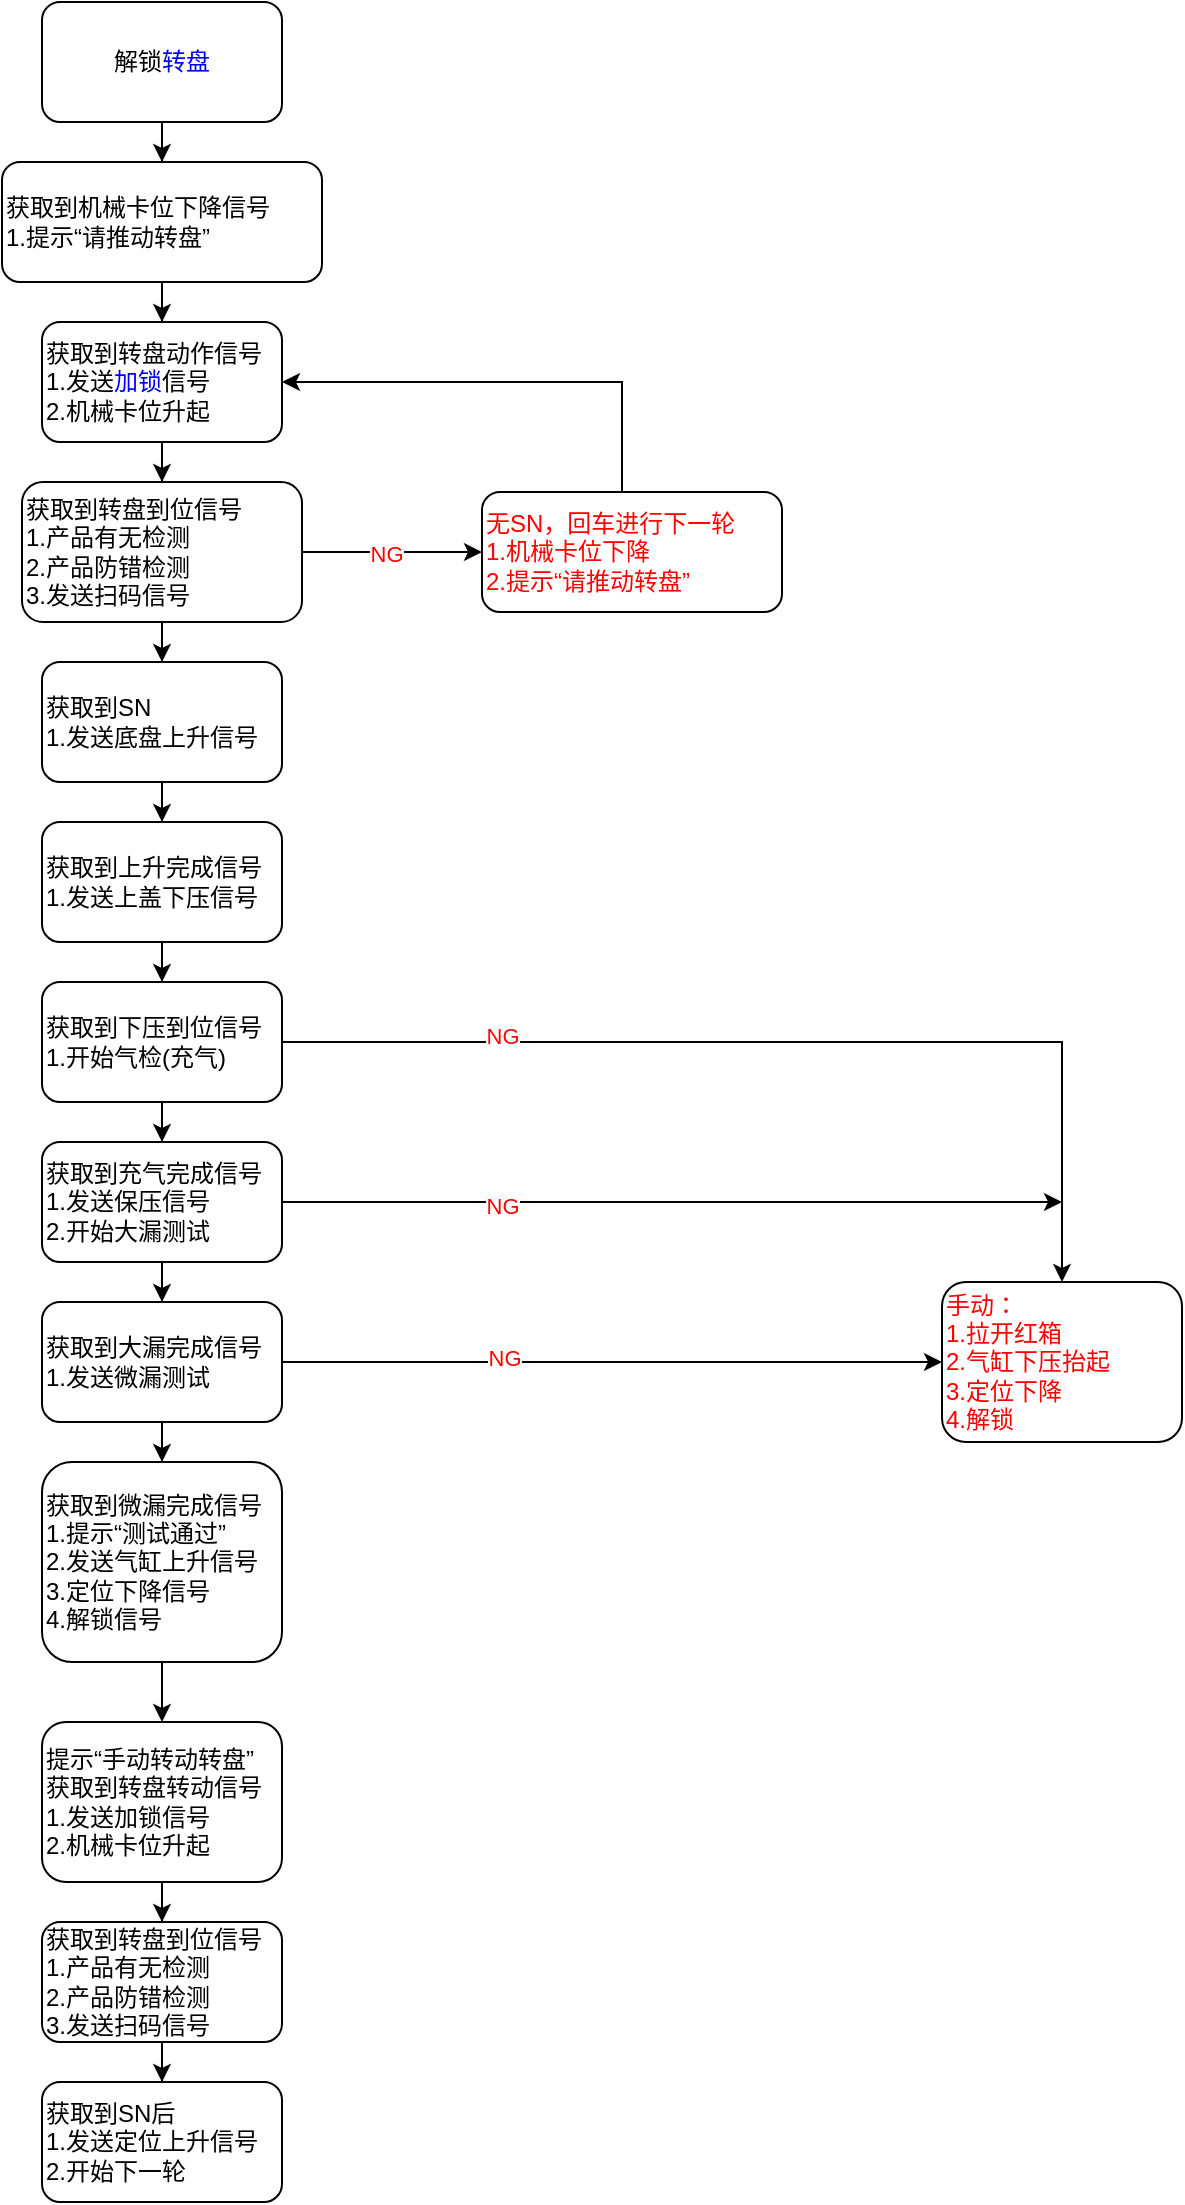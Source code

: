 <mxfile version="22.1.2" type="device" pages="3">
  <diagram name="气密性检测功能分析" id="zbNENaRYxdtRhJWrooMu">
    <mxGraphModel dx="1434" dy="844" grid="1" gridSize="10" guides="1" tooltips="1" connect="1" arrows="1" fold="1" page="1" pageScale="1" pageWidth="4681" pageHeight="3300" math="0" shadow="0">
      <root>
        <mxCell id="0" />
        <mxCell id="1" parent="0" />
        <mxCell id="0yhc_yyP61baPUvZY_Cl-4" value="" style="edgeStyle=orthogonalEdgeStyle;rounded=0;orthogonalLoop=1;jettySize=auto;html=1;" parent="1" source="0yhc_yyP61baPUvZY_Cl-2" target="0yhc_yyP61baPUvZY_Cl-3" edge="1">
          <mxGeometry relative="1" as="geometry" />
        </mxCell>
        <mxCell id="0yhc_yyP61baPUvZY_Cl-2" value="解锁&lt;font color=&quot;#0000ff&quot;&gt;转盘&lt;/font&gt;" style="rounded=1;whiteSpace=wrap;html=1;" parent="1" vertex="1">
          <mxGeometry x="450" y="150" width="120" height="60" as="geometry" />
        </mxCell>
        <mxCell id="0yhc_yyP61baPUvZY_Cl-6" value="" style="edgeStyle=orthogonalEdgeStyle;rounded=0;orthogonalLoop=1;jettySize=auto;html=1;" parent="1" source="0yhc_yyP61baPUvZY_Cl-3" target="0yhc_yyP61baPUvZY_Cl-5" edge="1">
          <mxGeometry relative="1" as="geometry" />
        </mxCell>
        <mxCell id="0yhc_yyP61baPUvZY_Cl-3" value="获取到机械卡位下降信号&lt;br&gt;1.提示“请推动转盘”" style="whiteSpace=wrap;html=1;rounded=1;align=left;" parent="1" vertex="1">
          <mxGeometry x="430" y="230" width="160" height="60" as="geometry" />
        </mxCell>
        <mxCell id="0yhc_yyP61baPUvZY_Cl-8" value="" style="edgeStyle=orthogonalEdgeStyle;rounded=0;orthogonalLoop=1;jettySize=auto;html=1;" parent="1" source="0yhc_yyP61baPUvZY_Cl-5" target="0yhc_yyP61baPUvZY_Cl-7" edge="1">
          <mxGeometry relative="1" as="geometry" />
        </mxCell>
        <mxCell id="0yhc_yyP61baPUvZY_Cl-5" value="获取到转盘动作信号&lt;br&gt;1.发送&lt;font color=&quot;#0000ff&quot;&gt;加锁&lt;/font&gt;信号&lt;br&gt;2.机械卡位升起" style="whiteSpace=wrap;html=1;rounded=1;align=left;" parent="1" vertex="1">
          <mxGeometry x="450" y="310" width="120" height="60" as="geometry" />
        </mxCell>
        <mxCell id="0yhc_yyP61baPUvZY_Cl-10" value="" style="edgeStyle=orthogonalEdgeStyle;rounded=0;orthogonalLoop=1;jettySize=auto;html=1;" parent="1" source="0yhc_yyP61baPUvZY_Cl-7" target="0yhc_yyP61baPUvZY_Cl-9" edge="1">
          <mxGeometry relative="1" as="geometry" />
        </mxCell>
        <mxCell id="0yhc_yyP61baPUvZY_Cl-7" value="获取到转盘到位信号&lt;br style=&quot;border-color: var(--border-color);&quot;&gt;1.产品有无检测&lt;br style=&quot;border-color: var(--border-color);&quot;&gt;2.产品防错检测&lt;br style=&quot;border-color: var(--border-color);&quot;&gt;3.发送扫码信号" style="whiteSpace=wrap;html=1;align=left;rounded=1;" parent="1" vertex="1">
          <mxGeometry x="440" y="390" width="140" height="70" as="geometry" />
        </mxCell>
        <mxCell id="0yhc_yyP61baPUvZY_Cl-12" value="" style="edgeStyle=orthogonalEdgeStyle;rounded=0;orthogonalLoop=1;jettySize=auto;html=1;" parent="1" source="0yhc_yyP61baPUvZY_Cl-7" target="0yhc_yyP61baPUvZY_Cl-11" edge="1">
          <mxGeometry relative="1" as="geometry" />
        </mxCell>
        <mxCell id="0yhc_yyP61baPUvZY_Cl-40" value="&lt;font color=&quot;#ff0000&quot;&gt;NG&lt;/font&gt;" style="edgeLabel;html=1;align=center;verticalAlign=middle;resizable=0;points=[];" parent="0yhc_yyP61baPUvZY_Cl-12" vertex="1" connectable="0">
          <mxGeometry x="-0.071" y="-1" relative="1" as="geometry">
            <mxPoint as="offset" />
          </mxGeometry>
        </mxCell>
        <mxCell id="0yhc_yyP61baPUvZY_Cl-16" value="" style="edgeStyle=orthogonalEdgeStyle;rounded=0;orthogonalLoop=1;jettySize=auto;html=1;" parent="1" source="0yhc_yyP61baPUvZY_Cl-9" target="0yhc_yyP61baPUvZY_Cl-15" edge="1">
          <mxGeometry relative="1" as="geometry" />
        </mxCell>
        <mxCell id="0yhc_yyP61baPUvZY_Cl-9" value="获取到SN&lt;br&gt;1.发送底盘上升信号" style="whiteSpace=wrap;html=1;align=left;rounded=1;" parent="1" vertex="1">
          <mxGeometry x="450" y="480" width="120" height="60" as="geometry" />
        </mxCell>
        <mxCell id="0yhc_yyP61baPUvZY_Cl-14" value="" style="edgeStyle=orthogonalEdgeStyle;rounded=0;orthogonalLoop=1;jettySize=auto;html=1;entryX=1;entryY=0.5;entryDx=0;entryDy=0;" parent="1" source="0yhc_yyP61baPUvZY_Cl-11" target="0yhc_yyP61baPUvZY_Cl-5" edge="1">
          <mxGeometry relative="1" as="geometry">
            <mxPoint x="710" y="535" as="targetPoint" />
            <Array as="points">
              <mxPoint x="740" y="340" />
            </Array>
          </mxGeometry>
        </mxCell>
        <mxCell id="0yhc_yyP61baPUvZY_Cl-11" value="&lt;font color=&quot;#ff0000&quot;&gt;无SN，回车进行下一轮&lt;br&gt;1.机械卡位下降&lt;br&gt;2.提示“请推动转盘”&lt;/font&gt;" style="whiteSpace=wrap;html=1;align=left;rounded=1;" parent="1" vertex="1">
          <mxGeometry x="670" y="395" width="150" height="60" as="geometry" />
        </mxCell>
        <mxCell id="0yhc_yyP61baPUvZY_Cl-18" value="" style="edgeStyle=orthogonalEdgeStyle;rounded=0;orthogonalLoop=1;jettySize=auto;html=1;" parent="1" source="0yhc_yyP61baPUvZY_Cl-15" target="0yhc_yyP61baPUvZY_Cl-17" edge="1">
          <mxGeometry relative="1" as="geometry" />
        </mxCell>
        <mxCell id="0yhc_yyP61baPUvZY_Cl-15" value="获取到上升完成信号&lt;br&gt;1.发送上盖下压信号" style="whiteSpace=wrap;html=1;align=left;rounded=1;" parent="1" vertex="1">
          <mxGeometry x="450" y="560" width="120" height="60" as="geometry" />
        </mxCell>
        <mxCell id="0yhc_yyP61baPUvZY_Cl-20" value="" style="edgeStyle=orthogonalEdgeStyle;rounded=0;orthogonalLoop=1;jettySize=auto;html=1;" parent="1" source="0yhc_yyP61baPUvZY_Cl-17" target="0yhc_yyP61baPUvZY_Cl-19" edge="1">
          <mxGeometry relative="1" as="geometry" />
        </mxCell>
        <mxCell id="0yhc_yyP61baPUvZY_Cl-32" value="" style="edgeStyle=orthogonalEdgeStyle;rounded=0;orthogonalLoop=1;jettySize=auto;html=1;" parent="1" source="0yhc_yyP61baPUvZY_Cl-17" target="0yhc_yyP61baPUvZY_Cl-31" edge="1">
          <mxGeometry relative="1" as="geometry" />
        </mxCell>
        <mxCell id="0yhc_yyP61baPUvZY_Cl-35" value="&lt;font color=&quot;#f50a0a&quot;&gt;NG&lt;/font&gt;" style="edgeLabel;html=1;align=center;verticalAlign=middle;resizable=0;points=[];" parent="0yhc_yyP61baPUvZY_Cl-32" vertex="1" connectable="0">
          <mxGeometry x="-0.467" y="3" relative="1" as="geometry">
            <mxPoint x="-26" as="offset" />
          </mxGeometry>
        </mxCell>
        <mxCell id="0yhc_yyP61baPUvZY_Cl-17" value="获取到下压到位信号&lt;br&gt;1.开始气检(充气)" style="whiteSpace=wrap;html=1;align=left;rounded=1;" parent="1" vertex="1">
          <mxGeometry x="450" y="640" width="120" height="60" as="geometry" />
        </mxCell>
        <mxCell id="0yhc_yyP61baPUvZY_Cl-22" value="" style="edgeStyle=orthogonalEdgeStyle;rounded=0;orthogonalLoop=1;jettySize=auto;html=1;" parent="1" source="0yhc_yyP61baPUvZY_Cl-19" target="0yhc_yyP61baPUvZY_Cl-21" edge="1">
          <mxGeometry relative="1" as="geometry" />
        </mxCell>
        <mxCell id="0yhc_yyP61baPUvZY_Cl-33" style="edgeStyle=orthogonalEdgeStyle;rounded=0;orthogonalLoop=1;jettySize=auto;html=1;exitX=1;exitY=0.5;exitDx=0;exitDy=0;" parent="1" source="0yhc_yyP61baPUvZY_Cl-19" edge="1">
          <mxGeometry relative="1" as="geometry">
            <mxPoint x="960" y="750" as="targetPoint" />
          </mxGeometry>
        </mxCell>
        <mxCell id="0yhc_yyP61baPUvZY_Cl-36" value="&lt;font color=&quot;#ff0000&quot;&gt;NG&lt;/font&gt;" style="edgeLabel;html=1;align=center;verticalAlign=middle;resizable=0;points=[];" parent="0yhc_yyP61baPUvZY_Cl-33" vertex="1" connectable="0">
          <mxGeometry x="-0.439" y="-2" relative="1" as="geometry">
            <mxPoint as="offset" />
          </mxGeometry>
        </mxCell>
        <mxCell id="0yhc_yyP61baPUvZY_Cl-19" value="获取到充气完成信号&lt;br&gt;1.发送保压信号&lt;br&gt;2.开始大漏测试" style="whiteSpace=wrap;html=1;align=left;rounded=1;" parent="1" vertex="1">
          <mxGeometry x="450" y="720" width="120" height="60" as="geometry" />
        </mxCell>
        <mxCell id="0yhc_yyP61baPUvZY_Cl-24" value="" style="edgeStyle=orthogonalEdgeStyle;rounded=0;orthogonalLoop=1;jettySize=auto;html=1;" parent="1" source="0yhc_yyP61baPUvZY_Cl-21" target="0yhc_yyP61baPUvZY_Cl-23" edge="1">
          <mxGeometry relative="1" as="geometry" />
        </mxCell>
        <mxCell id="0yhc_yyP61baPUvZY_Cl-34" style="edgeStyle=orthogonalEdgeStyle;rounded=0;orthogonalLoop=1;jettySize=auto;html=1;" parent="1" source="0yhc_yyP61baPUvZY_Cl-21" target="0yhc_yyP61baPUvZY_Cl-31" edge="1">
          <mxGeometry relative="1" as="geometry">
            <mxPoint x="780" y="910" as="targetPoint" />
          </mxGeometry>
        </mxCell>
        <mxCell id="0yhc_yyP61baPUvZY_Cl-37" value="&lt;font color=&quot;#ff0000&quot;&gt;NG&lt;/font&gt;" style="edgeLabel;html=1;align=center;verticalAlign=middle;resizable=0;points=[];" parent="0yhc_yyP61baPUvZY_Cl-34" vertex="1" connectable="0">
          <mxGeometry x="-0.412" y="2" relative="1" as="geometry">
            <mxPoint x="14" as="offset" />
          </mxGeometry>
        </mxCell>
        <mxCell id="0yhc_yyP61baPUvZY_Cl-21" value="获取到大漏完成信号&lt;br&gt;1.发送微漏测试" style="whiteSpace=wrap;html=1;align=left;rounded=1;" parent="1" vertex="1">
          <mxGeometry x="450" y="800" width="120" height="60" as="geometry" />
        </mxCell>
        <mxCell id="0yhc_yyP61baPUvZY_Cl-26" value="" style="edgeStyle=orthogonalEdgeStyle;rounded=0;orthogonalLoop=1;jettySize=auto;html=1;" parent="1" source="0yhc_yyP61baPUvZY_Cl-23" target="0yhc_yyP61baPUvZY_Cl-25" edge="1">
          <mxGeometry relative="1" as="geometry" />
        </mxCell>
        <mxCell id="0yhc_yyP61baPUvZY_Cl-23" value="获取到微漏完成信号&lt;br&gt;1.提示“测试通过”&lt;br&gt;2.发送气缸上升信号&lt;br&gt;3.定位下降信号&lt;br&gt;4.解锁信号" style="whiteSpace=wrap;html=1;align=left;rounded=1;" parent="1" vertex="1">
          <mxGeometry x="450" y="880" width="120" height="100" as="geometry" />
        </mxCell>
        <mxCell id="0yhc_yyP61baPUvZY_Cl-28" value="" style="edgeStyle=orthogonalEdgeStyle;rounded=0;orthogonalLoop=1;jettySize=auto;html=1;" parent="1" source="0yhc_yyP61baPUvZY_Cl-25" target="0yhc_yyP61baPUvZY_Cl-27" edge="1">
          <mxGeometry relative="1" as="geometry" />
        </mxCell>
        <mxCell id="0yhc_yyP61baPUvZY_Cl-25" value="提示“手动转动转盘”&lt;br&gt;获取到转盘转动信号&lt;br&gt;1.发送加锁信号&lt;br&gt;2.机械卡位升起" style="whiteSpace=wrap;html=1;align=left;rounded=1;" parent="1" vertex="1">
          <mxGeometry x="450" y="1010" width="120" height="80" as="geometry" />
        </mxCell>
        <mxCell id="0yhc_yyP61baPUvZY_Cl-30" value="" style="edgeStyle=orthogonalEdgeStyle;rounded=0;orthogonalLoop=1;jettySize=auto;html=1;" parent="1" source="0yhc_yyP61baPUvZY_Cl-27" target="0yhc_yyP61baPUvZY_Cl-29" edge="1">
          <mxGeometry relative="1" as="geometry" />
        </mxCell>
        <mxCell id="0yhc_yyP61baPUvZY_Cl-27" value="获取到转盘到位信号&lt;br&gt;1.产品有无检测&lt;br&gt;2.产品防错检测&lt;br&gt;3.发送扫码信号" style="whiteSpace=wrap;html=1;align=left;rounded=1;" parent="1" vertex="1">
          <mxGeometry x="450" y="1110" width="120" height="60" as="geometry" />
        </mxCell>
        <mxCell id="0yhc_yyP61baPUvZY_Cl-29" value="获取到SN后&lt;br&gt;1.发送定位上升信号&lt;br&gt;2.开始下一轮" style="whiteSpace=wrap;html=1;align=left;rounded=1;" parent="1" vertex="1">
          <mxGeometry x="450" y="1190" width="120" height="60" as="geometry" />
        </mxCell>
        <mxCell id="0yhc_yyP61baPUvZY_Cl-31" value="&lt;font color=&quot;#ff0000&quot;&gt;手动：&lt;br&gt;1.拉开红箱&lt;br&gt;2.气缸下压抬起&lt;br&gt;3.定位下降&lt;br&gt;4.解锁&lt;/font&gt;" style="whiteSpace=wrap;html=1;align=left;rounded=1;" parent="1" vertex="1">
          <mxGeometry x="900" y="790" width="120" height="80" as="geometry" />
        </mxCell>
      </root>
    </mxGraphModel>
  </diagram>
  <diagram id="BRIWFFj-9NP1_3V6pPQQ" name="半自动镜头点胶&amp;固化">
    <mxGraphModel dx="1195" dy="703" grid="1" gridSize="10" guides="1" tooltips="1" connect="1" arrows="1" fold="1" page="1" pageScale="1" pageWidth="4681" pageHeight="3300" math="0" shadow="0">
      <root>
        <mxCell id="0" />
        <mxCell id="1" parent="0" />
        <mxCell id="0KrrtmNTjdJp1i51313p-3" value="" style="edgeStyle=orthogonalEdgeStyle;rounded=0;orthogonalLoop=1;jettySize=auto;html=1;shadow=1;" parent="1" source="0KrrtmNTjdJp1i51313p-1" target="0KrrtmNTjdJp1i51313p-2" edge="1">
          <mxGeometry relative="1" as="geometry" />
        </mxCell>
        <mxCell id="0KrrtmNTjdJp1i51313p-1" value="开始" style="rounded=1;whiteSpace=wrap;html=1;shadow=1;" parent="1" vertex="1">
          <mxGeometry x="560" y="320" width="120" height="60" as="geometry" />
        </mxCell>
        <mxCell id="gfa0hFArg03PE0AVaD3J-2" value="" style="edgeStyle=orthogonalEdgeStyle;rounded=0;orthogonalLoop=1;jettySize=auto;html=1;shadow=1;" parent="1" source="0KrrtmNTjdJp1i51313p-2" target="gfa0hFArg03PE0AVaD3J-1" edge="1">
          <mxGeometry relative="1" as="geometry" />
        </mxCell>
        <mxCell id="0KrrtmNTjdJp1i51313p-2" value="获取到请求点胶信号&lt;br&gt;1.发送点胶指令" style="whiteSpace=wrap;html=1;rounded=1;align=left;shadow=1;" parent="1" vertex="1">
          <mxGeometry x="560" y="423" width="120" height="60" as="geometry" />
        </mxCell>
        <mxCell id="gfa0hFArg03PE0AVaD3J-4" value="" style="edgeStyle=orthogonalEdgeStyle;rounded=0;orthogonalLoop=1;jettySize=auto;html=1;shadow=1;" parent="1" source="gfa0hFArg03PE0AVaD3J-1" target="gfa0hFArg03PE0AVaD3J-3" edge="1">
          <mxGeometry relative="1" as="geometry" />
        </mxCell>
        <mxCell id="gfa0hFArg03PE0AVaD3J-1" value="收到点胶结果&lt;br&gt;1.确认点胶数量和结果&lt;br&gt;2.回复" style="whiteSpace=wrap;html=1;rounded=1;align=left;shadow=1;" parent="1" vertex="1">
          <mxGeometry x="560" y="526" width="120" height="60" as="geometry" />
        </mxCell>
        <mxCell id="gfa0hFArg03PE0AVaD3J-6" value="" style="edgeStyle=orthogonalEdgeStyle;rounded=0;orthogonalLoop=1;jettySize=auto;html=1;shadow=1;" parent="1" source="gfa0hFArg03PE0AVaD3J-3" target="gfa0hFArg03PE0AVaD3J-5" edge="1">
          <mxGeometry relative="1" as="geometry" />
        </mxCell>
        <mxCell id="gfa0hFArg03PE0AVaD3J-3" value="收到固化请求&lt;br&gt;1.发送固化指令" style="whiteSpace=wrap;html=1;rounded=1;align=left;shadow=1;" parent="1" vertex="1">
          <mxGeometry x="560" y="629" width="120" height="60" as="geometry" />
        </mxCell>
        <mxCell id="gfa0hFArg03PE0AVaD3J-13" value="" style="edgeStyle=orthogonalEdgeStyle;rounded=0;orthogonalLoop=1;jettySize=auto;html=1;" parent="1" source="gfa0hFArg03PE0AVaD3J-5" target="gfa0hFArg03PE0AVaD3J-12" edge="1">
          <mxGeometry relative="1" as="geometry" />
        </mxCell>
        <mxCell id="gfa0hFArg03PE0AVaD3J-5" value="收到固化结果&lt;br&gt;1.确认固化时间&lt;br&gt;2.回复" style="whiteSpace=wrap;html=1;rounded=1;align=left;shadow=1;" parent="1" vertex="1">
          <mxGeometry x="560" y="732" width="120" height="60" as="geometry" />
        </mxCell>
        <mxCell id="gfa0hFArg03PE0AVaD3J-7" value="显示点胶和固化结果&lt;br&gt;1.SN&lt;br&gt;2.载盘码&lt;br&gt;3.固化开始时间&lt;br&gt;4.固化结束时间&lt;br&gt;5.固化耗费时间(S)&lt;br&gt;6.标准固化时间(S)&lt;br&gt;7.点胶&amp;amp;固化结果" style="whiteSpace=wrap;html=1;rounded=1;align=left;shadow=1;" parent="1" vertex="1">
          <mxGeometry x="690" y="1010" width="140" height="130" as="geometry" />
        </mxCell>
        <mxCell id="gfa0hFArg03PE0AVaD3J-18" style="edgeStyle=orthogonalEdgeStyle;rounded=0;orthogonalLoop=1;jettySize=auto;html=1;exitX=1;exitY=0.5;exitDx=0;exitDy=0;entryX=1;entryY=0.5;entryDx=0;entryDy=0;" parent="1" source="gfa0hFArg03PE0AVaD3J-12" target="0KrrtmNTjdJp1i51313p-1" edge="1">
          <mxGeometry relative="1" as="geometry">
            <Array as="points">
              <mxPoint x="800" y="870" />
              <mxPoint x="800" y="350" />
            </Array>
          </mxGeometry>
        </mxCell>
        <mxCell id="gfa0hFArg03PE0AVaD3J-19" value="&lt;font color=&quot;#ff0000&quot;&gt;NG&lt;/font&gt;" style="edgeLabel;html=1;align=center;verticalAlign=middle;resizable=0;points=[];" parent="gfa0hFArg03PE0AVaD3J-18" vertex="1" connectable="0">
          <mxGeometry x="-0.128" relative="1" as="geometry">
            <mxPoint as="offset" />
          </mxGeometry>
        </mxCell>
        <mxCell id="gfa0hFArg03PE0AVaD3J-22" style="edgeStyle=orthogonalEdgeStyle;rounded=0;orthogonalLoop=1;jettySize=auto;html=1;exitX=0.5;exitY=1;exitDx=0;exitDy=0;" parent="1" source="gfa0hFArg03PE0AVaD3J-12" target="gfa0hFArg03PE0AVaD3J-20" edge="1">
          <mxGeometry relative="1" as="geometry" />
        </mxCell>
        <mxCell id="gfa0hFArg03PE0AVaD3J-23" style="edgeStyle=orthogonalEdgeStyle;rounded=0;orthogonalLoop=1;jettySize=auto;html=1;exitX=0.5;exitY=1;exitDx=0;exitDy=0;" parent="1" source="gfa0hFArg03PE0AVaD3J-12" target="gfa0hFArg03PE0AVaD3J-7" edge="1">
          <mxGeometry relative="1" as="geometry" />
        </mxCell>
        <mxCell id="gfa0hFArg03PE0AVaD3J-24" value="&lt;font color=&quot;#00ff00&quot;&gt;PASS&lt;/font&gt;" style="edgeLabel;html=1;align=center;verticalAlign=middle;resizable=0;points=[];" parent="gfa0hFArg03PE0AVaD3J-23" vertex="1" connectable="0">
          <mxGeometry x="-0.858" y="2" relative="1" as="geometry">
            <mxPoint as="offset" />
          </mxGeometry>
        </mxCell>
        <mxCell id="gfa0hFArg03PE0AVaD3J-12" value="判定点胶和固化结果" style="rhombus;whiteSpace=wrap;html=1;align=center;rounded=1;shadow=1;" parent="1" vertex="1">
          <mxGeometry x="550" y="830" width="140" height="80" as="geometry" />
        </mxCell>
        <mxCell id="gfa0hFArg03PE0AVaD3J-20" value="PASS过站，上传点胶结果和固化时间到MES" style="whiteSpace=wrap;html=1;rounded=1;shadow=1;" parent="1" vertex="1">
          <mxGeometry x="430" y="1010" width="120" height="60" as="geometry" />
        </mxCell>
      </root>
    </mxGraphModel>
  </diagram>
  <diagram id="v126scezrXs9f1oXEzF3" name="半自动快门线点胶&amp;固化">
    <mxGraphModel dx="1434" dy="844" grid="1" gridSize="10" guides="1" tooltips="1" connect="1" arrows="1" fold="1" page="1" pageScale="1" pageWidth="4681" pageHeight="3300" math="0" shadow="0">
      <root>
        <mxCell id="0" />
        <mxCell id="1" parent="0" />
        <mxCell id="kgFXNE5GRL7gZH23s35z-3" value="" style="edgeStyle=orthogonalEdgeStyle;rounded=0;orthogonalLoop=1;jettySize=auto;html=1;" edge="1" parent="1" source="kgFXNE5GRL7gZH23s35z-1" target="kgFXNE5GRL7gZH23s35z-2">
          <mxGeometry relative="1" as="geometry" />
        </mxCell>
        <mxCell id="kgFXNE5GRL7gZH23s35z-1" value="获取SN" style="rounded=1;whiteSpace=wrap;html=1;" vertex="1" parent="1">
          <mxGeometry x="600" y="150" width="120" height="60" as="geometry" />
        </mxCell>
        <mxCell id="kgFXNE5GRL7gZH23s35z-5" value="" style="edgeStyle=orthogonalEdgeStyle;rounded=0;orthogonalLoop=1;jettySize=auto;html=1;" edge="1" parent="1" source="kgFXNE5GRL7gZH23s35z-2" target="kgFXNE5GRL7gZH23s35z-4">
          <mxGeometry relative="1" as="geometry" />
        </mxCell>
        <mxCell id="kgFXNE5GRL7gZH23s35z-2" value="获取到关门信号&lt;br&gt;&lt;div style=&quot;text-align: left;&quot;&gt;&lt;span style=&quot;background-color: initial;&quot;&gt;1.显示点胶中&lt;/span&gt;&lt;/div&gt;&lt;div style=&quot;text-align: left;&quot;&gt;&lt;span style=&quot;background-color: initial;&quot;&gt;2.发送点胶指令&lt;/span&gt;&lt;/div&gt;" style="whiteSpace=wrap;html=1;rounded=1;" vertex="1" parent="1">
          <mxGeometry x="600" y="290" width="120" height="60" as="geometry" />
        </mxCell>
        <mxCell id="kgFXNE5GRL7gZH23s35z-7" value="" style="edgeStyle=orthogonalEdgeStyle;rounded=0;orthogonalLoop=1;jettySize=auto;html=1;" edge="1" parent="1" source="kgFXNE5GRL7gZH23s35z-4" target="kgFXNE5GRL7gZH23s35z-6">
          <mxGeometry relative="1" as="geometry" />
        </mxCell>
        <mxCell id="kgFXNE5GRL7gZH23s35z-4" value="获取到点胶完成信号&lt;br&gt;&lt;div style=&quot;text-align: left;&quot;&gt;&lt;span style=&quot;background-color: initial;&quot;&gt;1.显示固化中&lt;/span&gt;&lt;/div&gt;&lt;div style=&quot;text-align: left;&quot;&gt;&lt;span style=&quot;background-color: initial;&quot;&gt;2.发送固化指令&lt;/span&gt;&lt;/div&gt;" style="whiteSpace=wrap;html=1;rounded=1;" vertex="1" parent="1">
          <mxGeometry x="600" y="430" width="120" height="60" as="geometry" />
        </mxCell>
        <mxCell id="kgFXNE5GRL7gZH23s35z-6" value="收到下料信号&lt;br&gt;" style="whiteSpace=wrap;html=1;rounded=1;" vertex="1" parent="1">
          <mxGeometry x="600" y="570" width="120" height="60" as="geometry" />
        </mxCell>
      </root>
    </mxGraphModel>
  </diagram>
</mxfile>
